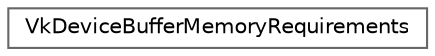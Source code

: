 digraph "类继承关系图"
{
 // LATEX_PDF_SIZE
  bgcolor="transparent";
  edge [fontname=Helvetica,fontsize=10,labelfontname=Helvetica,labelfontsize=10];
  node [fontname=Helvetica,fontsize=10,shape=box,height=0.2,width=0.4];
  rankdir="LR";
  Node0 [id="Node000000",label="VkDeviceBufferMemoryRequirements",height=0.2,width=0.4,color="grey40", fillcolor="white", style="filled",URL="$struct_vk_device_buffer_memory_requirements.html",tooltip=" "];
}
